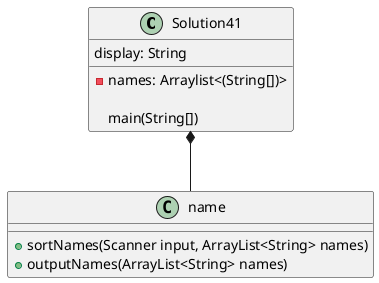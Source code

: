 @startuml
class Solution41 {
    'attributes
    -names: Arraylist<(String[])>

    main(String[])
        display: String
        'name name = new name();
        'Solution41 sol41 = new Solution41();
        'Scanner to scan the file, pass the directory of the text file

        'name.sortNames(input, sol41.names)
        'close the scanner

        'display = name.outputNames
        'prints the display string
}

class name{
    'behaviors
    +sortNames(Scanner input, ArrayList<String> names)
    +outputNames(ArrayList<String> names)
}

Solution41 *-- name

@enduml